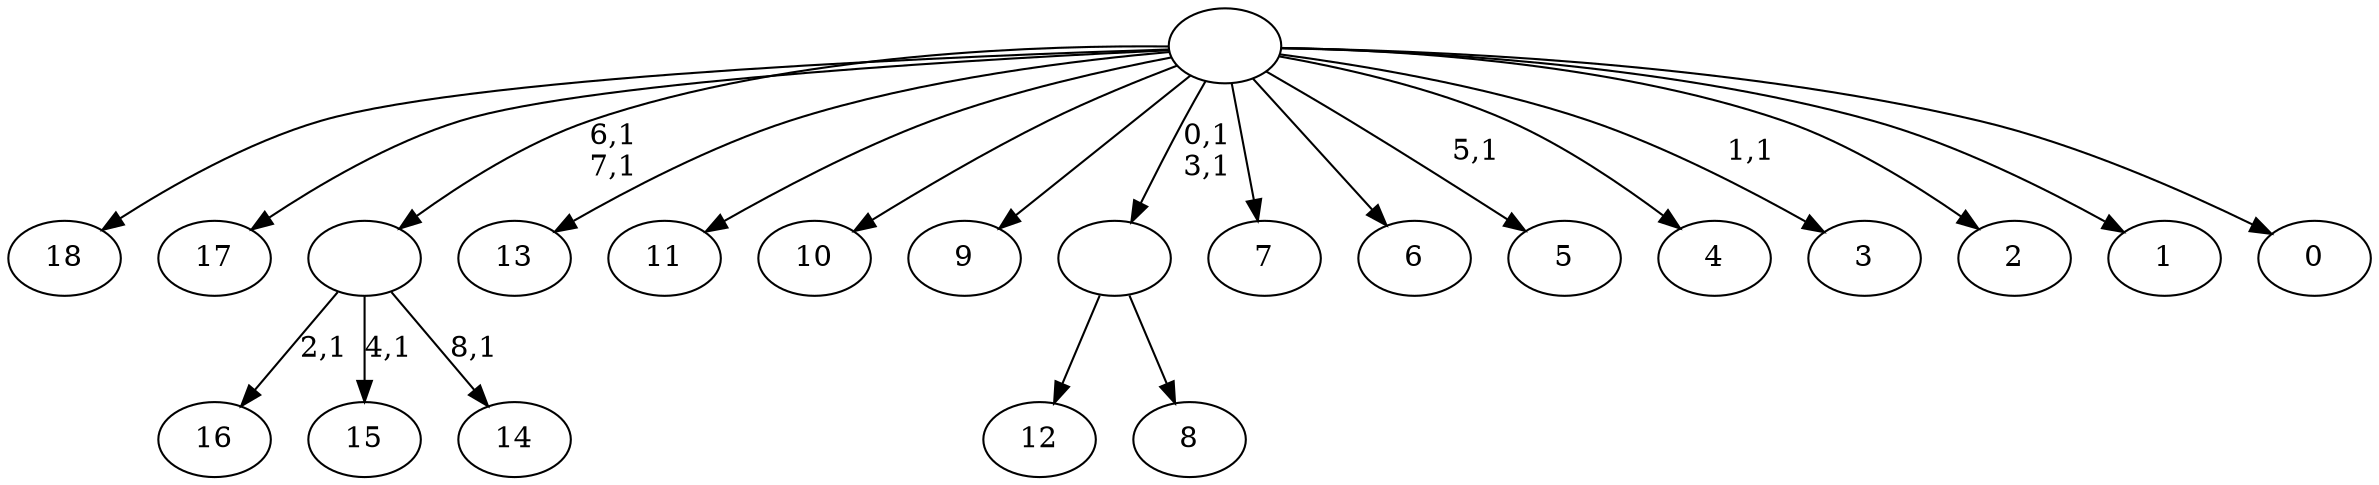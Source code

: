 digraph T {
	28 [label="18"]
	27 [label="17"]
	26 [label="16"]
	24 [label="15"]
	22 [label="14"]
	20 [label=""]
	18 [label="13"]
	17 [label="12"]
	16 [label="11"]
	15 [label="10"]
	14 [label="9"]
	13 [label="8"]
	12 [label=""]
	10 [label="7"]
	9 [label="6"]
	8 [label="5"]
	6 [label="4"]
	5 [label="3"]
	3 [label="2"]
	2 [label="1"]
	1 [label="0"]
	0 [label=""]
	20 -> 22 [label="8,1"]
	20 -> 24 [label="4,1"]
	20 -> 26 [label="2,1"]
	12 -> 17 [label=""]
	12 -> 13 [label=""]
	0 -> 5 [label="1,1"]
	0 -> 8 [label="5,1"]
	0 -> 12 [label="0,1\n3,1"]
	0 -> 20 [label="6,1\n7,1"]
	0 -> 28 [label=""]
	0 -> 27 [label=""]
	0 -> 18 [label=""]
	0 -> 16 [label=""]
	0 -> 15 [label=""]
	0 -> 14 [label=""]
	0 -> 10 [label=""]
	0 -> 9 [label=""]
	0 -> 6 [label=""]
	0 -> 3 [label=""]
	0 -> 2 [label=""]
	0 -> 1 [label=""]
}
